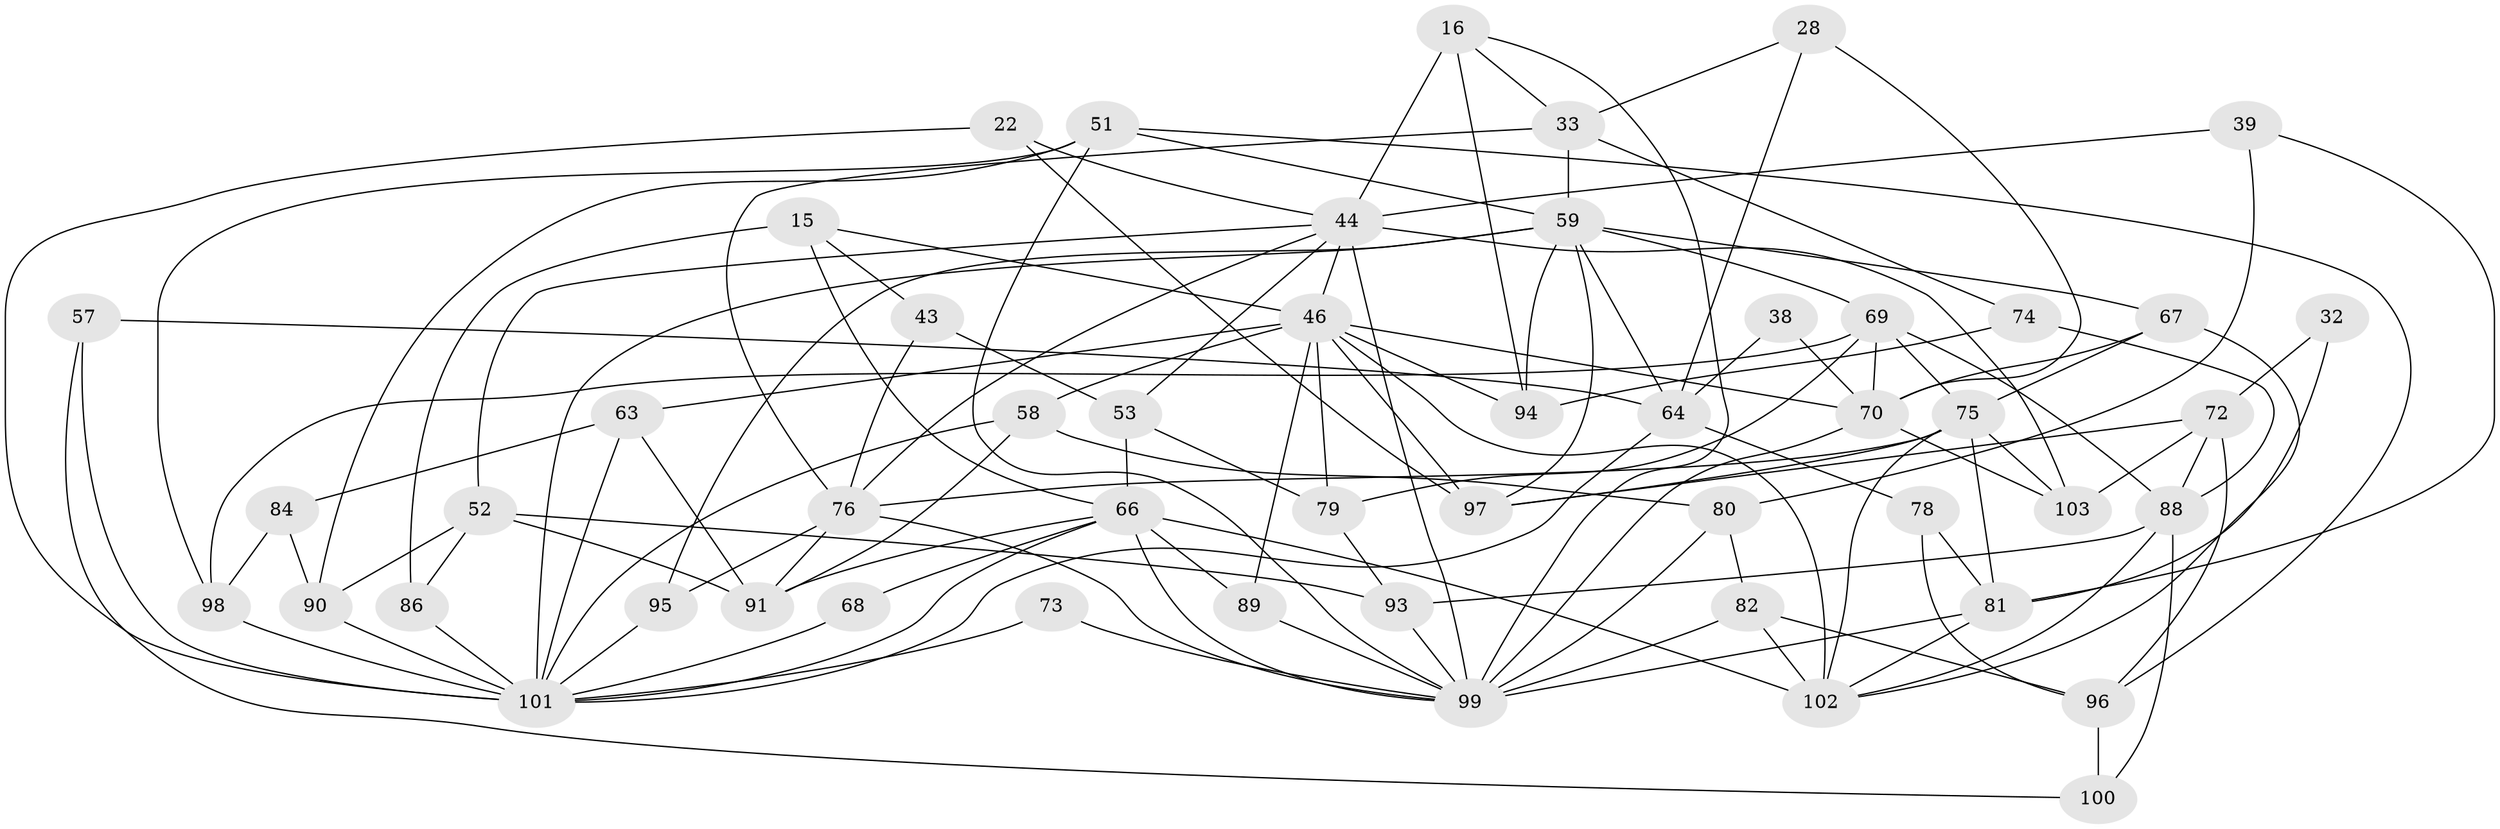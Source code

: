 // original degree distribution, {7: 0.038834951456310676, 3: 0.32038834951456313, 4: 0.21359223300970873, 6: 0.08737864077669903, 5: 0.17475728155339806, 2: 0.13592233009708737, 8: 0.019417475728155338, 9: 0.009708737864077669}
// Generated by graph-tools (version 1.1) at 2025/50/03/09/25 04:50:16]
// undirected, 51 vertices, 124 edges
graph export_dot {
graph [start="1"]
  node [color=gray90,style=filled];
  15;
  16;
  22;
  28;
  32;
  33;
  38;
  39 [super="+3"];
  43;
  44 [super="+12"];
  46 [super="+24+34"];
  51;
  52 [super="+26+35"];
  53;
  57;
  58 [super="+50+14"];
  59 [super="+25"];
  63 [super="+10"];
  64 [super="+47"];
  66 [super="+55+62"];
  67 [super="+23+31"];
  68;
  69;
  70 [super="+5"];
  72;
  73;
  74;
  75 [super="+4"];
  76 [super="+61"];
  78 [super="+54"];
  79;
  80;
  81 [super="+8+13"];
  82;
  84;
  86;
  88 [super="+41+71"];
  89;
  90 [super="+65"];
  91 [super="+56"];
  93 [super="+48"];
  94;
  95;
  96 [super="+77"];
  97 [super="+21"];
  98;
  99 [super="+6+92+60"];
  100;
  101 [super="+30+83"];
  102 [super="+20+85+87"];
  103;
  15 -- 86;
  15 -- 43;
  15 -- 66 [weight=2];
  15 -- 46;
  16 -- 44 [weight=2];
  16 -- 33;
  16 -- 94;
  16 -- 99;
  22 -- 44;
  22 -- 97;
  22 -- 101;
  28 -- 33;
  28 -- 70;
  28 -- 64;
  32 -- 72;
  32 -- 81;
  33 -- 74;
  33 -- 59;
  33 -- 76;
  38 -- 70;
  38 -- 64;
  39 -- 80 [weight=2];
  39 -- 44;
  39 -- 81;
  43 -- 53;
  43 -- 76;
  44 -- 103;
  44 -- 52 [weight=2];
  44 -- 53;
  44 -- 76;
  44 -- 99 [weight=2];
  44 -- 46;
  46 -- 63 [weight=3];
  46 -- 97 [weight=2];
  46 -- 70;
  46 -- 79;
  46 -- 89;
  46 -- 94;
  46 -- 102 [weight=3];
  46 -- 58 [weight=2];
  51 -- 90 [weight=2];
  51 -- 98;
  51 -- 96;
  51 -- 59;
  51 -- 99;
  52 -- 86;
  52 -- 90;
  52 -- 91 [weight=2];
  52 -- 93;
  53 -- 79;
  53 -- 66;
  57 -- 101;
  57 -- 100;
  57 -- 64;
  58 -- 80;
  58 -- 101;
  58 -- 91;
  59 -- 64 [weight=2];
  59 -- 69 [weight=2];
  59 -- 95;
  59 -- 97;
  59 -- 101;
  59 -- 94;
  59 -- 67;
  63 -- 84;
  63 -- 101 [weight=2];
  63 -- 91;
  64 -- 78;
  64 -- 101;
  66 -- 68;
  66 -- 102 [weight=3];
  66 -- 99 [weight=2];
  66 -- 91;
  66 -- 89;
  66 -- 101;
  67 -- 75;
  67 -- 70 [weight=2];
  67 -- 102;
  68 -- 101;
  69 -- 79;
  69 -- 70 [weight=2];
  69 -- 98;
  69 -- 75;
  69 -- 88;
  70 -- 103;
  70 -- 99;
  72 -- 96 [weight=2];
  72 -- 103;
  72 -- 97;
  72 -- 88;
  73 -- 101;
  73 -- 99;
  74 -- 94;
  74 -- 88;
  75 -- 103;
  75 -- 97 [weight=2];
  75 -- 81 [weight=2];
  75 -- 76;
  75 -- 102;
  76 -- 91 [weight=2];
  76 -- 95;
  76 -- 99;
  78 -- 96;
  78 -- 81;
  79 -- 93;
  80 -- 82;
  80 -- 99;
  81 -- 99 [weight=3];
  81 -- 102;
  82 -- 99 [weight=2];
  82 -- 96;
  82 -- 102;
  84 -- 98;
  84 -- 90;
  86 -- 101;
  88 -- 93 [weight=2];
  88 -- 100;
  88 -- 102;
  89 -- 99;
  90 -- 101 [weight=2];
  93 -- 99;
  95 -- 101;
  96 -- 100;
  98 -- 101;
}
